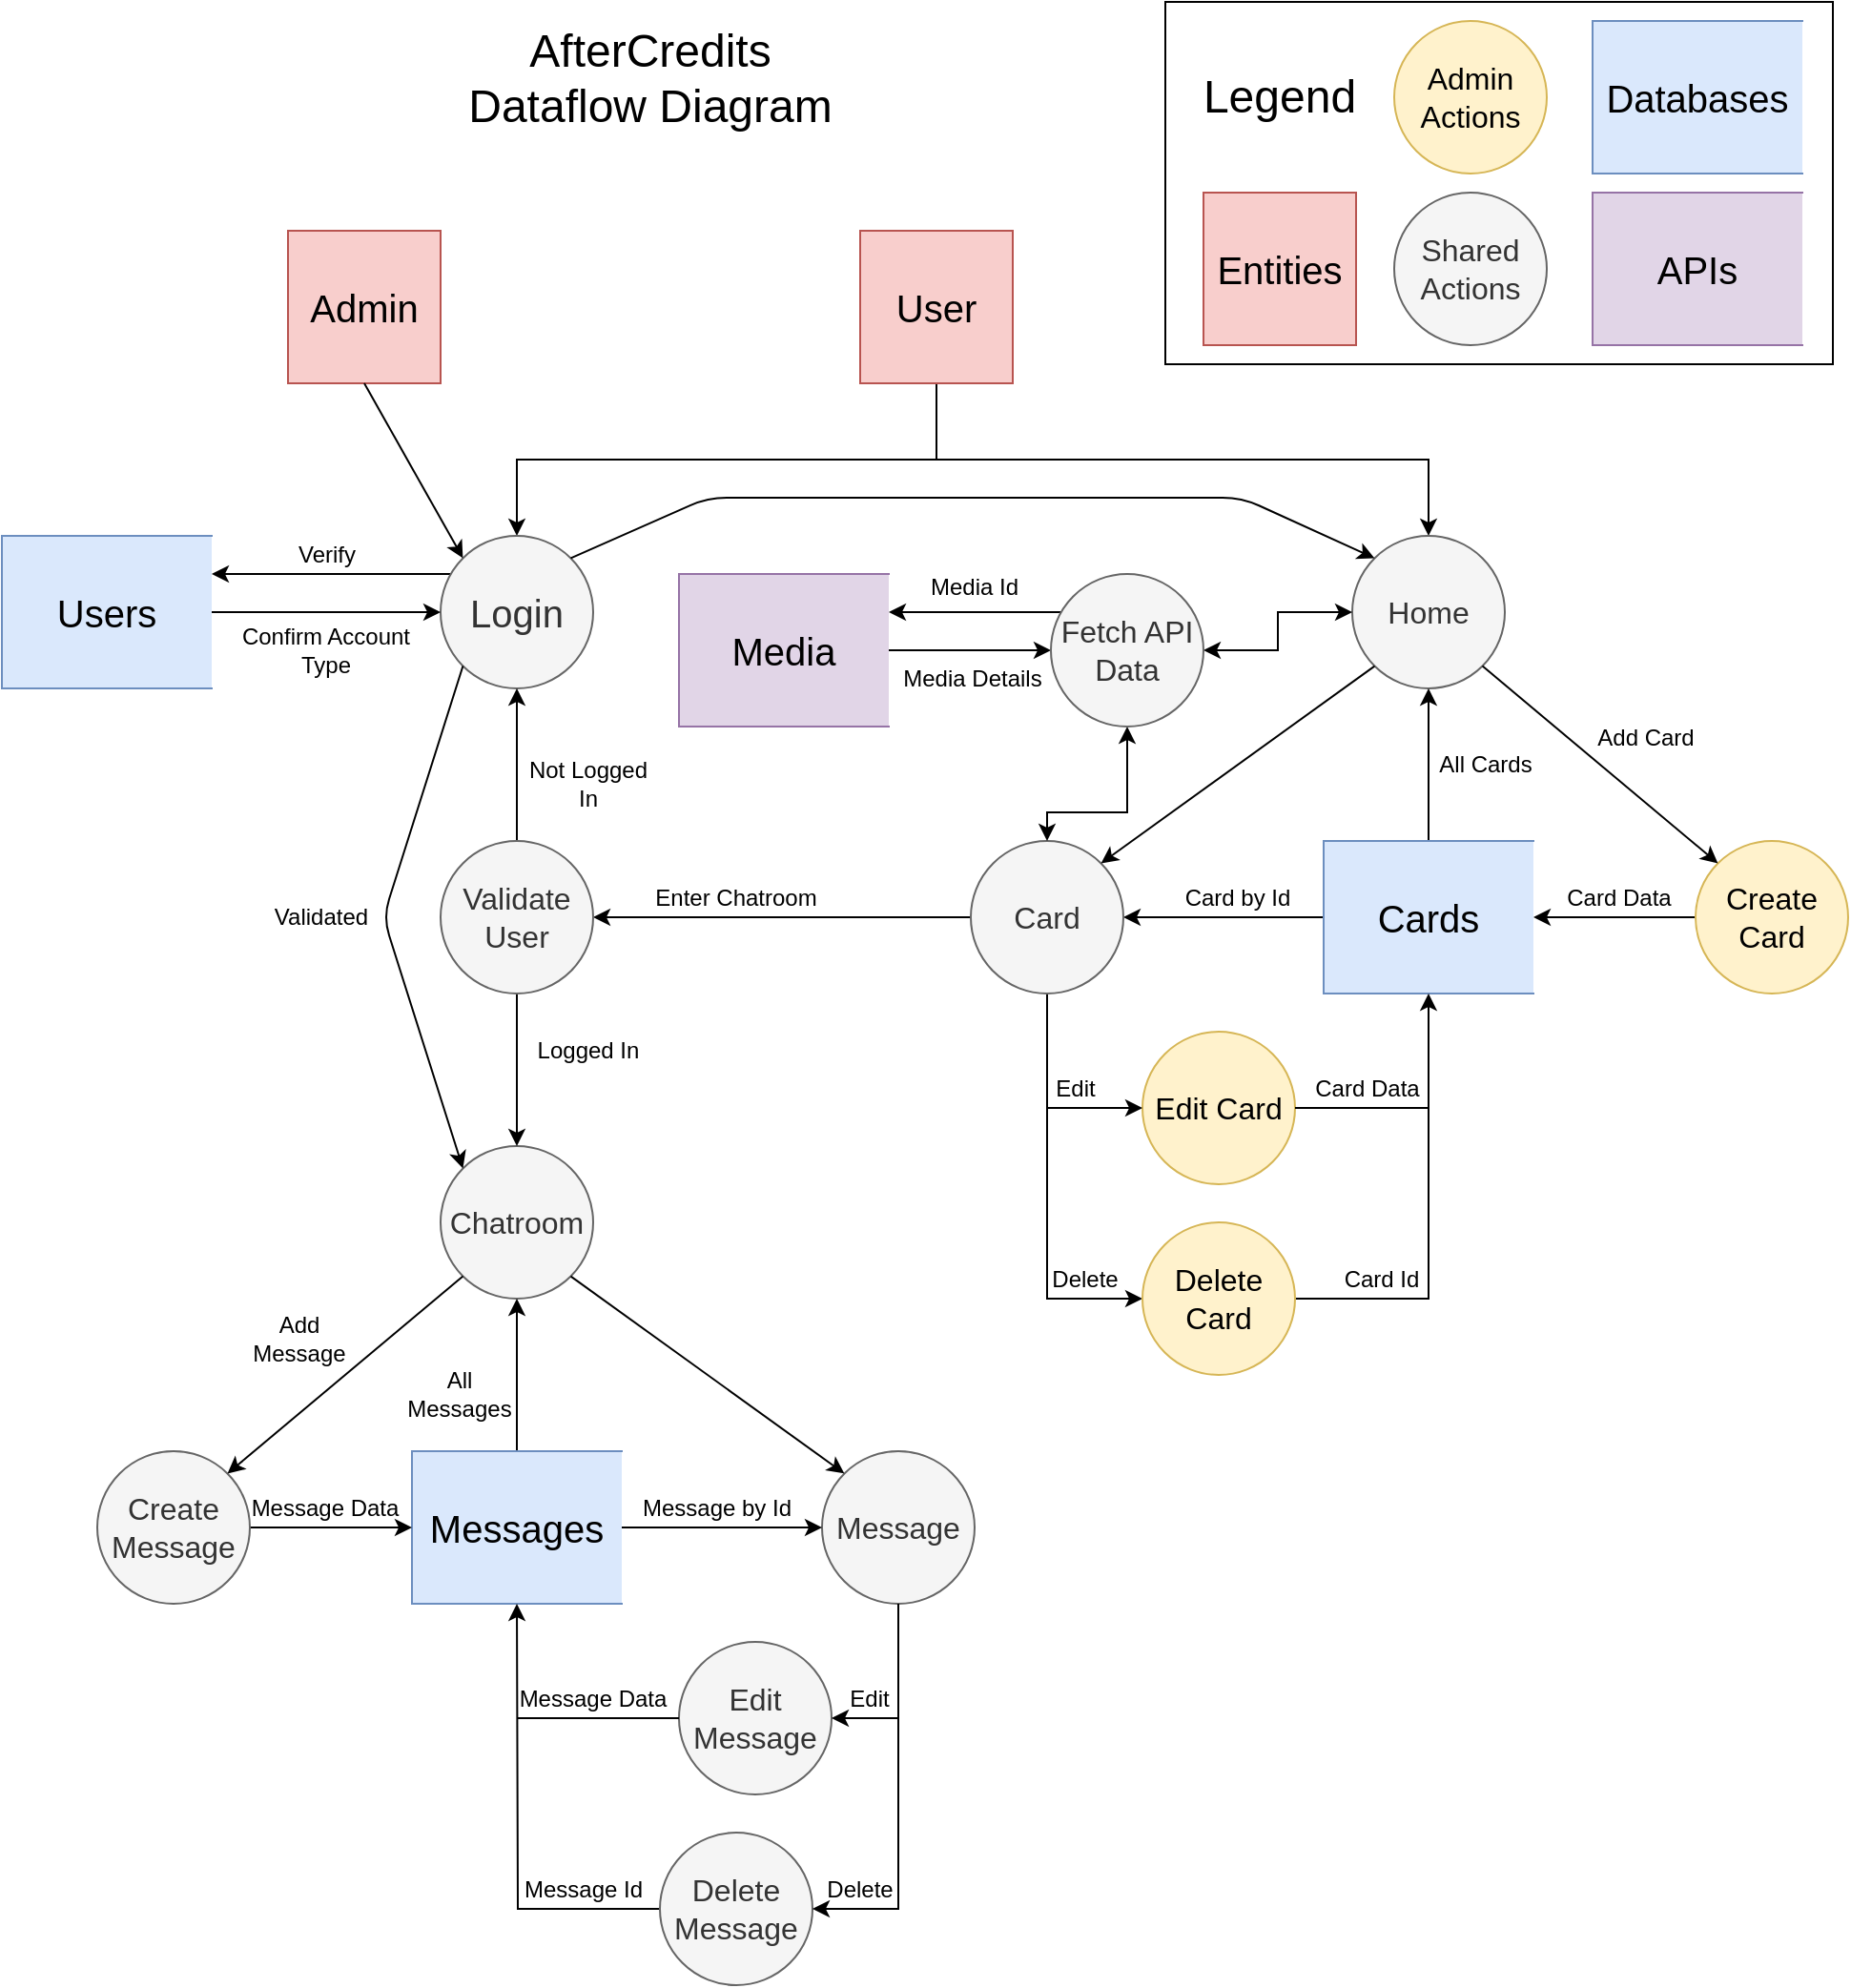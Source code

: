 <mxfile version="14.9.1" type="device"><diagram id="RiJQAqH7aMuWV0R9RFBS" name="Page-1"><mxGraphModel dx="1476" dy="380" grid="1" gridSize="10" guides="1" tooltips="1" connect="1" arrows="1" fold="1" page="1" pageScale="1" pageWidth="850" pageHeight="1100" math="0" shadow="0"><root><mxCell id="0"/><mxCell id="1" parent="0"/><mxCell id="LqPZNxDCGfYMZ58kpEBG-1" value="&lt;font style=&quot;font-size: 24px&quot;&gt;AfterCredits Dataflow Diagram&lt;/font&gt;" style="text;html=1;strokeColor=none;fillColor=none;align=center;verticalAlign=middle;whiteSpace=wrap;rounded=0;" parent="1" vertex="1"><mxGeometry x="-570" y="20" width="200" height="80" as="geometry"/></mxCell><mxCell id="pwWabVdhbER4xxO2KLVx-45" style="edgeStyle=orthogonalEdgeStyle;rounded=0;orthogonalLoop=1;jettySize=auto;html=1;entryX=0.5;entryY=0;entryDx=0;entryDy=0;exitX=0.5;exitY=1;exitDx=0;exitDy=0;" parent="1" source="LqPZNxDCGfYMZ58kpEBG-2" target="LqPZNxDCGfYMZ58kpEBG-20" edge="1"><mxGeometry relative="1" as="geometry"><mxPoint x="-457.5" y="240" as="targetPoint"/><Array as="points"><mxPoint x="-320" y="260"/><mxPoint x="-62" y="260"/></Array></mxGeometry></mxCell><mxCell id="pwWabVdhbER4xxO2KLVx-125" style="edgeStyle=orthogonalEdgeStyle;rounded=0;orthogonalLoop=1;jettySize=auto;html=1;entryX=0.5;entryY=0;entryDx=0;entryDy=0;startArrow=none;startFill=0;endArrow=classic;endFill=1;" parent="1" source="LqPZNxDCGfYMZ58kpEBG-2" target="LqPZNxDCGfYMZ58kpEBG-6" edge="1"><mxGeometry relative="1" as="geometry"><Array as="points"><mxPoint x="-320" y="260"/><mxPoint x="-540" y="260"/></Array></mxGeometry></mxCell><mxCell id="LqPZNxDCGfYMZ58kpEBG-2" value="&lt;font style=&quot;font-size: 20px&quot;&gt;User&lt;/font&gt;" style="whiteSpace=wrap;html=1;aspect=fixed;strokeColor=#b85450;fillColor=#f8cecc;" parent="1" vertex="1"><mxGeometry x="-360" y="140" width="80" height="80" as="geometry"/></mxCell><mxCell id="pwWabVdhbER4xxO2KLVx-99" style="edgeStyle=orthogonalEdgeStyle;rounded=0;orthogonalLoop=1;jettySize=auto;html=1;entryX=1;entryY=0.25;entryDx=0;entryDy=0;startArrow=none;startFill=0;exitX=0;exitY=0;exitDx=0;exitDy=0;" parent="1" source="LqPZNxDCGfYMZ58kpEBG-6" target="LqPZNxDCGfYMZ58kpEBG-7" edge="1"><mxGeometry relative="1" as="geometry"><Array as="points"><mxPoint x="-568" y="320"/></Array></mxGeometry></mxCell><mxCell id="LqPZNxDCGfYMZ58kpEBG-6" value="&lt;font style=&quot;font-size: 20px&quot;&gt;Login&lt;/font&gt;" style="ellipse;whiteSpace=wrap;html=1;aspect=fixed;fillColor=#f5f5f5;strokeColor=#666666;fontColor=#333333;" parent="1" vertex="1"><mxGeometry x="-580" y="300" width="80" height="80" as="geometry"/></mxCell><mxCell id="pwWabVdhbER4xxO2KLVx-101" value="" style="edgeStyle=orthogonalEdgeStyle;rounded=0;orthogonalLoop=1;jettySize=auto;html=1;startArrow=none;startFill=0;" parent="1" source="LqPZNxDCGfYMZ58kpEBG-7" target="LqPZNxDCGfYMZ58kpEBG-6" edge="1"><mxGeometry relative="1" as="geometry"/></mxCell><mxCell id="LqPZNxDCGfYMZ58kpEBG-7" value="&lt;span style=&quot;font-size: 20px&quot;&gt;Users&lt;/span&gt;" style="shape=partialRectangle;whiteSpace=wrap;html=1;bottom=1;right=0;left=1;top=1;fillColor=#dae8fc;perimeterSpacing=0;strokeColor=#6c8ebf;" parent="1" vertex="1"><mxGeometry x="-810" y="300" width="110" height="80" as="geometry"/></mxCell><mxCell id="LqPZNxDCGfYMZ58kpEBG-14" value="Verify" style="text;html=1;strokeColor=none;fillColor=none;align=center;verticalAlign=middle;whiteSpace=wrap;rounded=0;" parent="1" vertex="1"><mxGeometry x="-672.5" y="300" width="65" height="20" as="geometry"/></mxCell><mxCell id="LqPZNxDCGfYMZ58kpEBG-17" value="&lt;font style=&quot;font-size: 16px&quot;&gt;Chatroom&lt;/font&gt;" style="ellipse;whiteSpace=wrap;html=1;aspect=fixed;fillColor=#f5f5f5;strokeColor=#666666;fontColor=#333333;" parent="1" vertex="1"><mxGeometry x="-580" y="620" width="80" height="80" as="geometry"/></mxCell><mxCell id="LqPZNxDCGfYMZ58kpEBG-20" value="&lt;font style=&quot;font-size: 16px&quot;&gt;Home&lt;br&gt;&lt;/font&gt;" style="ellipse;whiteSpace=wrap;html=1;aspect=fixed;fillColor=#f5f5f5;strokeColor=#666666;fontColor=#333333;" parent="1" vertex="1"><mxGeometry x="-102" y="300" width="80" height="80" as="geometry"/></mxCell><mxCell id="DXss3WTViTFf-F76Dt8s-12" value="" style="edgeStyle=orthogonalEdgeStyle;rounded=0;orthogonalLoop=1;jettySize=auto;html=1;startArrow=classic;startFill=1;entryX=0;entryY=0;entryDx=0;entryDy=0;exitX=1;exitY=0.25;exitDx=0;exitDy=0;endArrow=none;endFill=0;" parent="1" source="LqPZNxDCGfYMZ58kpEBG-23" target="DXss3WTViTFf-F76Dt8s-1" edge="1"><mxGeometry relative="1" as="geometry"><Array as="points"><mxPoint x="-248" y="340"/></Array></mxGeometry></mxCell><mxCell id="LqPZNxDCGfYMZ58kpEBG-23" value="&lt;span style=&quot;font-size: 20px&quot;&gt;Media&lt;/span&gt;" style="shape=partialRectangle;whiteSpace=wrap;html=1;bottom=1;right=0;left=1;top=1;perimeterSpacing=0;fillColor=#e1d5e7;strokeColor=#9673a6;" parent="1" vertex="1"><mxGeometry x="-455" y="320" width="110" height="80" as="geometry"/></mxCell><mxCell id="LqPZNxDCGfYMZ58kpEBG-25" value="Media Id" style="text;html=1;strokeColor=none;fillColor=none;align=center;verticalAlign=middle;whiteSpace=wrap;rounded=0;" parent="1" vertex="1"><mxGeometry x="-340" y="317" width="80" height="20" as="geometry"/></mxCell><mxCell id="LqPZNxDCGfYMZ58kpEBG-28" value="&lt;font style=&quot;font-size: 16px&quot;&gt;Message&lt;/font&gt;" style="ellipse;whiteSpace=wrap;html=1;aspect=fixed;fillColor=#f5f5f5;strokeColor=#666666;fontColor=#333333;" parent="1" vertex="1"><mxGeometry x="-380" y="780" width="80" height="80" as="geometry"/></mxCell><mxCell id="pwWabVdhbER4xxO2KLVx-71" value="" style="edgeStyle=orthogonalEdgeStyle;rounded=0;orthogonalLoop=1;jettySize=auto;html=1;startArrow=none;startFill=0;entryX=0;entryY=0.5;entryDx=0;entryDy=0;" parent="1" source="HxI_gcQJku9amhv0nbOb-1" target="LqPZNxDCGfYMZ58kpEBG-28" edge="1"><mxGeometry relative="1" as="geometry"><mxPoint x="-450" y="810" as="targetPoint"/></mxGeometry></mxCell><mxCell id="pwWabVdhbER4xxO2KLVx-73" value="" style="edgeStyle=orthogonalEdgeStyle;rounded=0;orthogonalLoop=1;jettySize=auto;html=1;startArrow=none;startFill=0;" parent="1" source="HxI_gcQJku9amhv0nbOb-1" target="LqPZNxDCGfYMZ58kpEBG-17" edge="1"><mxGeometry relative="1" as="geometry"/></mxCell><mxCell id="HxI_gcQJku9amhv0nbOb-1" value="&lt;font style=&quot;font-size: 20px&quot;&gt;Messages&lt;br&gt;&lt;/font&gt;" style="shape=partialRectangle;whiteSpace=wrap;html=1;bottom=1;right=0;left=1;top=1;fillColor=#dae8fc;perimeterSpacing=0;strokeColor=#6c8ebf;" parent="1" vertex="1"><mxGeometry x="-595" y="780" width="110" height="80" as="geometry"/></mxCell><mxCell id="HxI_gcQJku9amhv0nbOb-2" value="Message Data" style="text;html=1;strokeColor=none;fillColor=none;align=center;verticalAlign=middle;whiteSpace=wrap;rounded=0;" parent="1" vertex="1"><mxGeometry x="-682.5" y="800" width="82.5" height="20" as="geometry"/></mxCell><mxCell id="HxI_gcQJku9amhv0nbOb-13" value="Enter Chatroom" style="text;html=1;strokeColor=none;fillColor=none;align=center;verticalAlign=middle;whiteSpace=wrap;rounded=0;" parent="1" vertex="1"><mxGeometry x="-470" y="480" width="90" height="20" as="geometry"/></mxCell><mxCell id="pwWabVdhbER4xxO2KLVx-72" value="" style="edgeStyle=orthogonalEdgeStyle;rounded=0;orthogonalLoop=1;jettySize=auto;html=1;startArrow=none;startFill=0;" parent="1" source="pwWabVdhbER4xxO2KLVx-6" target="HxI_gcQJku9amhv0nbOb-1" edge="1"><mxGeometry relative="1" as="geometry"/></mxCell><mxCell id="pwWabVdhbER4xxO2KLVx-6" value="&lt;font style=&quot;font-size: 16px&quot;&gt;Create Message&lt;/font&gt;" style="ellipse;whiteSpace=wrap;html=1;aspect=fixed;fillColor=#f5f5f5;strokeColor=#666666;fontColor=#333333;" parent="1" vertex="1"><mxGeometry x="-760" y="780" width="80" height="80" as="geometry"/></mxCell><mxCell id="pwWabVdhbER4xxO2KLVx-7" value="&lt;font style=&quot;font-size: 16px&quot;&gt;Edit Message&lt;/font&gt;" style="ellipse;whiteSpace=wrap;html=1;aspect=fixed;fillColor=#f5f5f5;strokeColor=#666666;fontColor=#333333;" parent="1" vertex="1"><mxGeometry x="-455" y="880" width="80" height="80" as="geometry"/></mxCell><mxCell id="pwWabVdhbER4xxO2KLVx-70" style="edgeStyle=orthogonalEdgeStyle;rounded=0;orthogonalLoop=1;jettySize=auto;html=1;startArrow=none;startFill=0;exitX=0;exitY=0.5;exitDx=0;exitDy=0;" parent="1" source="pwWabVdhbER4xxO2KLVx-8" edge="1"><mxGeometry relative="1" as="geometry"><mxPoint x="-540" y="860" as="targetPoint"/><mxPoint x="-520.0" y="1050.0" as="sourcePoint"/></mxGeometry></mxCell><mxCell id="pwWabVdhbER4xxO2KLVx-8" value="&lt;font style=&quot;font-size: 16px&quot;&gt;Delete Message&lt;/font&gt;" style="ellipse;whiteSpace=wrap;html=1;aspect=fixed;fillColor=#f5f5f5;strokeColor=#666666;fontColor=#333333;" parent="1" vertex="1"><mxGeometry x="-465" y="980" width="80" height="80" as="geometry"/></mxCell><mxCell id="pwWabVdhbER4xxO2KLVx-9" value="Message by Id" style="text;html=1;strokeColor=none;fillColor=none;align=center;verticalAlign=middle;whiteSpace=wrap;rounded=0;" parent="1" vertex="1"><mxGeometry x="-480" y="800" width="90" height="20" as="geometry"/></mxCell><mxCell id="pwWabVdhbER4xxO2KLVx-10" value="All Messages" style="text;html=1;strokeColor=none;fillColor=none;align=center;verticalAlign=middle;whiteSpace=wrap;rounded=0;" parent="1" vertex="1"><mxGeometry x="-600" y="740" width="60" height="20" as="geometry"/></mxCell><mxCell id="pwWabVdhbER4xxO2KLVx-11" value="Edit" style="text;html=1;strokeColor=none;fillColor=none;align=center;verticalAlign=middle;whiteSpace=wrap;rounded=0;" parent="1" vertex="1"><mxGeometry x="-370" y="900" width="30" height="20" as="geometry"/></mxCell><mxCell id="pwWabVdhbER4xxO2KLVx-13" value="Add Message" style="text;html=1;strokeColor=none;fillColor=none;align=center;verticalAlign=middle;whiteSpace=wrap;rounded=0;" parent="1" vertex="1"><mxGeometry x="-684" y="711" width="60" height="20" as="geometry"/></mxCell><mxCell id="pwWabVdhbER4xxO2KLVx-74" value="" style="edgeStyle=orthogonalEdgeStyle;rounded=0;orthogonalLoop=1;jettySize=auto;html=1;startArrow=none;startFill=0;" parent="1" source="pwWabVdhbER4xxO2KLVx-32" target="LqPZNxDCGfYMZ58kpEBG-20" edge="1"><mxGeometry relative="1" as="geometry"/></mxCell><mxCell id="pwWabVdhbER4xxO2KLVx-87" value="" style="edgeStyle=orthogonalEdgeStyle;rounded=0;orthogonalLoop=1;jettySize=auto;html=1;startArrow=none;startFill=0;" parent="1" source="pwWabVdhbER4xxO2KLVx-32" target="pwWabVdhbER4xxO2KLVx-34" edge="1"><mxGeometry relative="1" as="geometry"/></mxCell><mxCell id="pwWabVdhbER4xxO2KLVx-32" value="&lt;font style=&quot;font-size: 20px&quot;&gt;Cards&lt;br&gt;&lt;/font&gt;" style="shape=partialRectangle;whiteSpace=wrap;html=1;bottom=1;right=0;left=1;top=1;fillColor=#dae8fc;perimeterSpacing=0;strokeColor=#6c8ebf;" parent="1" vertex="1"><mxGeometry x="-117" y="460" width="110" height="80" as="geometry"/></mxCell><mxCell id="pwWabVdhbER4xxO2KLVx-33" value="&lt;font style=&quot;font-size: 20px&quot;&gt;Admin&lt;/font&gt;" style="whiteSpace=wrap;html=1;aspect=fixed;strokeColor=#b85450;fillColor=#f8cecc;" parent="1" vertex="1"><mxGeometry x="-660" y="140" width="80" height="80" as="geometry"/></mxCell><mxCell id="pwWabVdhbER4xxO2KLVx-78" style="edgeStyle=orthogonalEdgeStyle;rounded=0;orthogonalLoop=1;jettySize=auto;html=1;entryX=0;entryY=0.5;entryDx=0;entryDy=0;startArrow=none;startFill=0;exitX=0.5;exitY=1;exitDx=0;exitDy=0;" parent="1" source="pwWabVdhbER4xxO2KLVx-34" target="pwWabVdhbER4xxO2KLVx-37" edge="1"><mxGeometry relative="1" as="geometry"><Array as="points"><mxPoint x="-262" y="700"/></Array></mxGeometry></mxCell><mxCell id="pwWabVdhbER4xxO2KLVx-118" style="edgeStyle=orthogonalEdgeStyle;rounded=0;orthogonalLoop=1;jettySize=auto;html=1;entryX=1;entryY=0.5;entryDx=0;entryDy=0;startArrow=none;startFill=0;" parent="1" source="pwWabVdhbER4xxO2KLVx-34" target="pwWabVdhbER4xxO2KLVx-90" edge="1"><mxGeometry relative="1" as="geometry"/></mxCell><mxCell id="pwWabVdhbER4xxO2KLVx-34" value="&lt;font style=&quot;font-size: 16px&quot;&gt;Card&lt;/font&gt;" style="ellipse;whiteSpace=wrap;html=1;aspect=fixed;fillColor=#f5f5f5;strokeColor=#666666;fontColor=#333333;" parent="1" vertex="1"><mxGeometry x="-302" y="460" width="80" height="80" as="geometry"/></mxCell><mxCell id="pwWabVdhbER4xxO2KLVx-56" value="" style="edgeStyle=orthogonalEdgeStyle;rounded=0;orthogonalLoop=1;jettySize=auto;html=1;startArrow=none;startFill=0;" parent="1" source="pwWabVdhbER4xxO2KLVx-35" target="pwWabVdhbER4xxO2KLVx-32" edge="1"><mxGeometry relative="1" as="geometry"><Array as="points"><mxPoint x="103" y="470"/></Array></mxGeometry></mxCell><mxCell id="pwWabVdhbER4xxO2KLVx-35" value="&lt;font style=&quot;font-size: 16px&quot;&gt;Create Card&lt;/font&gt;" style="ellipse;whiteSpace=wrap;html=1;aspect=fixed;fillColor=#fff2cc;strokeColor=#d6b656;" parent="1" vertex="1"><mxGeometry x="78" y="460" width="80" height="80" as="geometry"/></mxCell><mxCell id="pwWabVdhbER4xxO2KLVx-36" value="&lt;font style=&quot;font-size: 16px&quot;&gt;Edit Card&lt;/font&gt;" style="ellipse;whiteSpace=wrap;html=1;aspect=fixed;fillColor=#fff2cc;strokeColor=#d6b656;" parent="1" vertex="1"><mxGeometry x="-212" y="560" width="80" height="80" as="geometry"/></mxCell><mxCell id="pwWabVdhbER4xxO2KLVx-80" style="edgeStyle=orthogonalEdgeStyle;rounded=0;orthogonalLoop=1;jettySize=auto;html=1;startArrow=none;startFill=0;entryX=0.5;entryY=1;entryDx=0;entryDy=0;exitX=1;exitY=0.5;exitDx=0;exitDy=0;" parent="1" source="pwWabVdhbER4xxO2KLVx-37" target="pwWabVdhbER4xxO2KLVx-32" edge="1"><mxGeometry relative="1" as="geometry"><mxPoint x="-87" y="670" as="targetPoint"/><Array as="points"><mxPoint x="-62" y="700"/></Array></mxGeometry></mxCell><mxCell id="pwWabVdhbER4xxO2KLVx-37" value="&lt;font style=&quot;font-size: 16px&quot;&gt;Delete Card&lt;/font&gt;" style="ellipse;whiteSpace=wrap;html=1;aspect=fixed;fillColor=#fff2cc;strokeColor=#d6b656;" parent="1" vertex="1"><mxGeometry x="-212" y="660" width="80" height="80" as="geometry"/></mxCell><mxCell id="pwWabVdhbER4xxO2KLVx-38" value="Card Data" style="text;html=1;strokeColor=none;fillColor=none;align=center;verticalAlign=middle;whiteSpace=wrap;rounded=0;" parent="1" vertex="1"><mxGeometry x="8" y="480" width="60" height="20" as="geometry"/></mxCell><mxCell id="pwWabVdhbER4xxO2KLVx-39" value="Card by Id" style="text;html=1;strokeColor=none;fillColor=none;align=center;verticalAlign=middle;whiteSpace=wrap;rounded=0;" parent="1" vertex="1"><mxGeometry x="-192" y="480" width="60" height="20" as="geometry"/></mxCell><mxCell id="pwWabVdhbER4xxO2KLVx-40" value="All Cards" style="text;html=1;strokeColor=none;fillColor=none;align=center;verticalAlign=middle;whiteSpace=wrap;rounded=0;" parent="1" vertex="1"><mxGeometry x="-62" y="410" width="60" height="20" as="geometry"/></mxCell><mxCell id="pwWabVdhbER4xxO2KLVx-41" value="Edit" style="text;html=1;strokeColor=none;fillColor=none;align=center;verticalAlign=middle;whiteSpace=wrap;rounded=0;" parent="1" vertex="1"><mxGeometry x="-262" y="580" width="30" height="20" as="geometry"/></mxCell><mxCell id="pwWabVdhbER4xxO2KLVx-42" value="Delete" style="text;html=1;strokeColor=none;fillColor=none;align=center;verticalAlign=middle;whiteSpace=wrap;rounded=0;" parent="1" vertex="1"><mxGeometry x="-262" y="680" width="40" height="20" as="geometry"/></mxCell><mxCell id="pwWabVdhbER4xxO2KLVx-43" value="Add Card" style="text;html=1;strokeColor=none;fillColor=none;align=center;verticalAlign=middle;whiteSpace=wrap;rounded=0;" parent="1" vertex="1"><mxGeometry x="22" y="396" width="60" height="20" as="geometry"/></mxCell><mxCell id="pwWabVdhbER4xxO2KLVx-86" value="Confirm Account Type" style="text;html=1;strokeColor=none;fillColor=none;align=center;verticalAlign=middle;whiteSpace=wrap;rounded=0;" parent="1" vertex="1"><mxGeometry x="-695" y="350" width="110" height="20" as="geometry"/></mxCell><mxCell id="pwWabVdhbER4xxO2KLVx-93" value="" style="edgeStyle=orthogonalEdgeStyle;rounded=0;orthogonalLoop=1;jettySize=auto;html=1;startArrow=none;startFill=0;" parent="1" source="pwWabVdhbER4xxO2KLVx-90" target="LqPZNxDCGfYMZ58kpEBG-17" edge="1"><mxGeometry relative="1" as="geometry"/></mxCell><mxCell id="pwWabVdhbER4xxO2KLVx-105" style="edgeStyle=orthogonalEdgeStyle;rounded=0;orthogonalLoop=1;jettySize=auto;html=1;entryX=0.5;entryY=1;entryDx=0;entryDy=0;startArrow=none;startFill=0;" parent="1" source="pwWabVdhbER4xxO2KLVx-90" target="LqPZNxDCGfYMZ58kpEBG-6" edge="1"><mxGeometry relative="1" as="geometry"/></mxCell><mxCell id="pwWabVdhbER4xxO2KLVx-90" value="&lt;font style=&quot;font-size: 16px&quot;&gt;Validate User&lt;/font&gt;" style="ellipse;whiteSpace=wrap;html=1;aspect=fixed;fillColor=#f5f5f5;strokeColor=#666666;fontColor=#333333;" parent="1" vertex="1"><mxGeometry x="-580" y="460" width="80" height="80" as="geometry"/></mxCell><mxCell id="pwWabVdhbER4xxO2KLVx-95" value="" style="endArrow=classic;html=1;exitX=0;exitY=1;exitDx=0;exitDy=0;entryX=1;entryY=0;entryDx=0;entryDy=0;" parent="1" source="LqPZNxDCGfYMZ58kpEBG-20" target="pwWabVdhbER4xxO2KLVx-34" edge="1"><mxGeometry width="50" height="50" relative="1" as="geometry"><mxPoint x="-337" y="430" as="sourcePoint"/><mxPoint x="-287" y="380" as="targetPoint"/></mxGeometry></mxCell><mxCell id="pwWabVdhbER4xxO2KLVx-96" value="" style="endArrow=classic;html=1;exitX=1;exitY=1;exitDx=0;exitDy=0;entryX=0;entryY=0;entryDx=0;entryDy=0;" parent="1" source="LqPZNxDCGfYMZ58kpEBG-20" target="pwWabVdhbER4xxO2KLVx-35" edge="1"><mxGeometry width="50" height="50" relative="1" as="geometry"><mxPoint x="147.216" y="306.564" as="sourcePoint"/><mxPoint x="18.784" y="379.996" as="targetPoint"/></mxGeometry></mxCell><mxCell id="pwWabVdhbER4xxO2KLVx-97" value="" style="endArrow=classic;html=1;exitX=0;exitY=1;exitDx=0;exitDy=0;entryX=1;entryY=0;entryDx=0;entryDy=0;" parent="1" source="LqPZNxDCGfYMZ58kpEBG-17" target="pwWabVdhbER4xxO2KLVx-6" edge="1"><mxGeometry width="50" height="50" relative="1" as="geometry"><mxPoint x="-601.564" y="650.004" as="sourcePoint"/><mxPoint x="-729.996" y="723.436" as="targetPoint"/></mxGeometry></mxCell><mxCell id="pwWabVdhbER4xxO2KLVx-98" value="" style="endArrow=classic;html=1;exitX=1;exitY=1;exitDx=0;exitDy=0;entryX=0;entryY=0;entryDx=0;entryDy=0;" parent="1" source="LqPZNxDCGfYMZ58kpEBG-17" target="LqPZNxDCGfYMZ58kpEBG-28" edge="1"><mxGeometry width="50" height="50" relative="1" as="geometry"><mxPoint x="-345.784" y="686.564" as="sourcePoint"/><mxPoint x="-474.216" y="759.996" as="targetPoint"/></mxGeometry></mxCell><mxCell id="pwWabVdhbER4xxO2KLVx-102" value="Not Logged In" style="text;html=1;strokeColor=none;fillColor=none;align=center;verticalAlign=middle;whiteSpace=wrap;rounded=0;" parent="1" vertex="1"><mxGeometry x="-535" y="420" width="65" height="20" as="geometry"/></mxCell><mxCell id="pwWabVdhbER4xxO2KLVx-103" value="Logged In" style="text;html=1;strokeColor=none;fillColor=none;align=center;verticalAlign=middle;whiteSpace=wrap;rounded=0;" parent="1" vertex="1"><mxGeometry x="-535" y="560" width="65" height="20" as="geometry"/></mxCell><mxCell id="pwWabVdhbER4xxO2KLVx-104" value="" style="endArrow=classic;html=1;exitX=0;exitY=1;exitDx=0;exitDy=0;entryX=0;entryY=0;entryDx=0;entryDy=0;" parent="1" source="LqPZNxDCGfYMZ58kpEBG-6" target="LqPZNxDCGfYMZ58kpEBG-17" edge="1"><mxGeometry width="50" height="50" relative="1" as="geometry"><mxPoint x="-680" y="570" as="sourcePoint"/><mxPoint x="-630" y="520" as="targetPoint"/><Array as="points"><mxPoint x="-610" y="500"/></Array></mxGeometry></mxCell><mxCell id="pwWabVdhbER4xxO2KLVx-106" value="Validated" style="text;html=1;strokeColor=none;fillColor=none;align=center;verticalAlign=middle;whiteSpace=wrap;rounded=0;" parent="1" vertex="1"><mxGeometry x="-668.75" y="490" width="52.5" height="20" as="geometry"/></mxCell><mxCell id="pwWabVdhbER4xxO2KLVx-12" value="Delete" style="text;html=1;strokeColor=none;fillColor=none;align=center;verticalAlign=middle;whiteSpace=wrap;rounded=0;" parent="1" vertex="1"><mxGeometry x="-380" y="1000" width="40" height="20" as="geometry"/></mxCell><mxCell id="pwWabVdhbER4xxO2KLVx-110" style="edgeStyle=orthogonalEdgeStyle;rounded=0;orthogonalLoop=1;jettySize=auto;html=1;startArrow=none;startFill=0;exitX=0.5;exitY=1;exitDx=0;exitDy=0;entryX=1;entryY=0.5;entryDx=0;entryDy=0;" parent="1" source="LqPZNxDCGfYMZ58kpEBG-28" target="pwWabVdhbER4xxO2KLVx-8" edge="1"><mxGeometry relative="1" as="geometry"><mxPoint x="-360" y="860" as="sourcePoint"/><mxPoint x="-420.0" y="1050" as="targetPoint"/><Array as="points"/></mxGeometry></mxCell><mxCell id="pwWabVdhbER4xxO2KLVx-112" value="Message Id" style="text;html=1;strokeColor=none;fillColor=none;align=center;verticalAlign=middle;whiteSpace=wrap;rounded=0;" parent="1" vertex="1"><mxGeometry x="-540" y="1000" width="70" height="20" as="geometry"/></mxCell><mxCell id="pwWabVdhbER4xxO2KLVx-114" value="Card Data" style="text;html=1;strokeColor=none;fillColor=none;align=center;verticalAlign=middle;whiteSpace=wrap;rounded=0;" parent="1" vertex="1"><mxGeometry x="-124.5" y="580" width="60" height="20" as="geometry"/></mxCell><mxCell id="pwWabVdhbER4xxO2KLVx-115" value="Message Data" style="text;html=1;strokeColor=none;fillColor=none;align=center;verticalAlign=middle;whiteSpace=wrap;rounded=0;" parent="1" vertex="1"><mxGeometry x="-540" y="900" width="80" height="20" as="geometry"/></mxCell><mxCell id="pwWabVdhbER4xxO2KLVx-117" value="Card Id" style="text;html=1;strokeColor=none;fillColor=none;align=center;verticalAlign=middle;whiteSpace=wrap;rounded=0;" parent="1" vertex="1"><mxGeometry x="-109.5" y="680" width="45" height="20" as="geometry"/></mxCell><mxCell id="pwWabVdhbER4xxO2KLVx-120" value="" style="endArrow=none;html=1;exitX=1;exitY=0.5;exitDx=0;exitDy=0;" parent="1" source="pwWabVdhbER4xxO2KLVx-36" edge="1"><mxGeometry width="50" height="50" relative="1" as="geometry"><mxPoint x="-2" y="700" as="sourcePoint"/><mxPoint x="-62" y="600" as="targetPoint"/></mxGeometry></mxCell><mxCell id="pwWabVdhbER4xxO2KLVx-121" value="" style="endArrow=classic;html=1;startArrow=none;startFill=0;endFill=1;" parent="1" edge="1"><mxGeometry width="50" height="50" relative="1" as="geometry"><mxPoint x="-262" y="600" as="sourcePoint"/><mxPoint x="-212" y="600" as="targetPoint"/></mxGeometry></mxCell><mxCell id="pwWabVdhbER4xxO2KLVx-122" value="" style="endArrow=none;html=1;entryX=0;entryY=0.5;entryDx=0;entryDy=0;" parent="1" target="pwWabVdhbER4xxO2KLVx-7" edge="1"><mxGeometry width="50" height="50" relative="1" as="geometry"><mxPoint x="-540" y="920" as="sourcePoint"/><mxPoint x="-615" y="930" as="targetPoint"/></mxGeometry></mxCell><mxCell id="pwWabVdhbER4xxO2KLVx-123" value="" style="endArrow=classic;html=1;entryX=1;entryY=0.5;entryDx=0;entryDy=0;" parent="1" target="pwWabVdhbER4xxO2KLVx-7" edge="1"><mxGeometry width="50" height="50" relative="1" as="geometry"><mxPoint x="-340" y="920" as="sourcePoint"/><mxPoint x="-265" y="900" as="targetPoint"/></mxGeometry></mxCell><mxCell id="pwWabVdhbER4xxO2KLVx-126" value="" style="endArrow=classic;html=1;entryX=0;entryY=0;entryDx=0;entryDy=0;exitX=0.5;exitY=1;exitDx=0;exitDy=0;" parent="1" source="pwWabVdhbER4xxO2KLVx-33" target="LqPZNxDCGfYMZ58kpEBG-6" edge="1"><mxGeometry width="50" height="50" relative="1" as="geometry"><mxPoint x="-400" y="460" as="sourcePoint"/><mxPoint x="-350" y="410" as="targetPoint"/></mxGeometry></mxCell><mxCell id="pwWabVdhbER4xxO2KLVx-135" value="Media Details" style="text;html=1;strokeColor=none;fillColor=none;align=center;verticalAlign=middle;whiteSpace=wrap;rounded=0;" parent="1" vertex="1"><mxGeometry x="-341" y="365" width="80" height="20" as="geometry"/></mxCell><mxCell id="pwWabVdhbER4xxO2KLVx-141" value="" style="rounded=0;whiteSpace=wrap;html=1;strokeColor=#000000;gradientColor=none;align=left;" parent="1" vertex="1"><mxGeometry x="-200" y="20" width="350" height="190" as="geometry"/></mxCell><mxCell id="pwWabVdhbER4xxO2KLVx-136" value="&lt;font style=&quot;font-size: 16px&quot;&gt;Admin Actions&lt;/font&gt;" style="ellipse;whiteSpace=wrap;html=1;aspect=fixed;fillColor=#fff2cc;strokeColor=#d6b656;" parent="1" vertex="1"><mxGeometry x="-80" y="30" width="80" height="80" as="geometry"/></mxCell><mxCell id="pwWabVdhbER4xxO2KLVx-137" value="&lt;font style=&quot;font-size: 16px&quot;&gt;Shared Actions&lt;/font&gt;" style="ellipse;whiteSpace=wrap;html=1;aspect=fixed;fillColor=#f5f5f5;strokeColor=#666666;fontColor=#333333;" parent="1" vertex="1"><mxGeometry x="-80" y="120" width="80" height="80" as="geometry"/></mxCell><mxCell id="pwWabVdhbER4xxO2KLVx-138" value="&lt;font style=&quot;font-size: 20px&quot;&gt;Databases&lt;br&gt;&lt;/font&gt;" style="shape=partialRectangle;whiteSpace=wrap;html=1;bottom=1;right=0;left=1;top=1;fillColor=#dae8fc;perimeterSpacing=0;strokeColor=#6c8ebf;" parent="1" vertex="1"><mxGeometry x="24" y="30" width="110" height="80" as="geometry"/></mxCell><mxCell id="pwWabVdhbER4xxO2KLVx-139" value="&lt;span style=&quot;font-size: 20px&quot;&gt;APIs&lt;/span&gt;" style="shape=partialRectangle;whiteSpace=wrap;html=1;bottom=1;right=0;left=1;top=1;perimeterSpacing=0;fillColor=#e1d5e7;strokeColor=#9673a6;" parent="1" vertex="1"><mxGeometry x="24" y="120" width="110" height="80" as="geometry"/></mxCell><mxCell id="pwWabVdhbER4xxO2KLVx-140" value="&lt;font style=&quot;font-size: 20px&quot;&gt;Entities&lt;/font&gt;" style="whiteSpace=wrap;html=1;aspect=fixed;strokeColor=#b85450;fillColor=#f8cecc;" parent="1" vertex="1"><mxGeometry x="-180" y="120" width="80" height="80" as="geometry"/></mxCell><mxCell id="pwWabVdhbER4xxO2KLVx-142" value="&lt;font style=&quot;font-size: 24px&quot;&gt;Legend&lt;/font&gt;" style="text;html=1;strokeColor=none;fillColor=none;align=center;verticalAlign=middle;whiteSpace=wrap;rounded=0;" parent="1" vertex="1"><mxGeometry x="-160" y="60" width="40" height="20" as="geometry"/></mxCell><mxCell id="DXss3WTViTFf-F76Dt8s-8" style="edgeStyle=orthogonalEdgeStyle;rounded=0;orthogonalLoop=1;jettySize=auto;html=1;entryX=0.5;entryY=0;entryDx=0;entryDy=0;startArrow=classic;startFill=1;exitX=0.5;exitY=1;exitDx=0;exitDy=0;" parent="1" source="DXss3WTViTFf-F76Dt8s-1" target="pwWabVdhbER4xxO2KLVx-34" edge="1"><mxGeometry relative="1" as="geometry"><Array as="points"><mxPoint x="-220" y="445"/><mxPoint x="-262" y="445"/></Array></mxGeometry></mxCell><mxCell id="DXss3WTViTFf-F76Dt8s-9" style="edgeStyle=orthogonalEdgeStyle;rounded=0;orthogonalLoop=1;jettySize=auto;html=1;entryX=0;entryY=0.5;entryDx=0;entryDy=0;startArrow=classic;startFill=1;exitX=1;exitY=0.5;exitDx=0;exitDy=0;" parent="1" source="DXss3WTViTFf-F76Dt8s-1" target="LqPZNxDCGfYMZ58kpEBG-20" edge="1"><mxGeometry relative="1" as="geometry"/></mxCell><mxCell id="DXss3WTViTFf-F76Dt8s-13" value="" style="edgeStyle=orthogonalEdgeStyle;rounded=0;orthogonalLoop=1;jettySize=auto;html=1;startArrow=classic;startFill=1;endArrow=none;endFill=0;" parent="1" source="DXss3WTViTFf-F76Dt8s-1" target="LqPZNxDCGfYMZ58kpEBG-23" edge="1"><mxGeometry relative="1" as="geometry"/></mxCell><mxCell id="DXss3WTViTFf-F76Dt8s-1" value="&lt;font style=&quot;font-size: 16px&quot;&gt;Fetch API Data&lt;/font&gt;" style="ellipse;whiteSpace=wrap;html=1;aspect=fixed;fillColor=#f5f5f5;strokeColor=#666666;fontColor=#333333;" parent="1" vertex="1"><mxGeometry x="-260" y="320" width="80" height="80" as="geometry"/></mxCell><mxCell id="DXss3WTViTFf-F76Dt8s-11" value="" style="endArrow=classic;html=1;exitX=1;exitY=0;exitDx=0;exitDy=0;entryX=0;entryY=0;entryDx=0;entryDy=0;" parent="1" source="LqPZNxDCGfYMZ58kpEBG-6" target="LqPZNxDCGfYMZ58kpEBG-20" edge="1"><mxGeometry width="50" height="50" relative="1" as="geometry"><mxPoint x="-170" y="510" as="sourcePoint"/><mxPoint x="-110" y="300" as="targetPoint"/><Array as="points"><mxPoint x="-440" y="280"/><mxPoint x="-160" y="280"/></Array></mxGeometry></mxCell></root></mxGraphModel></diagram></mxfile>
